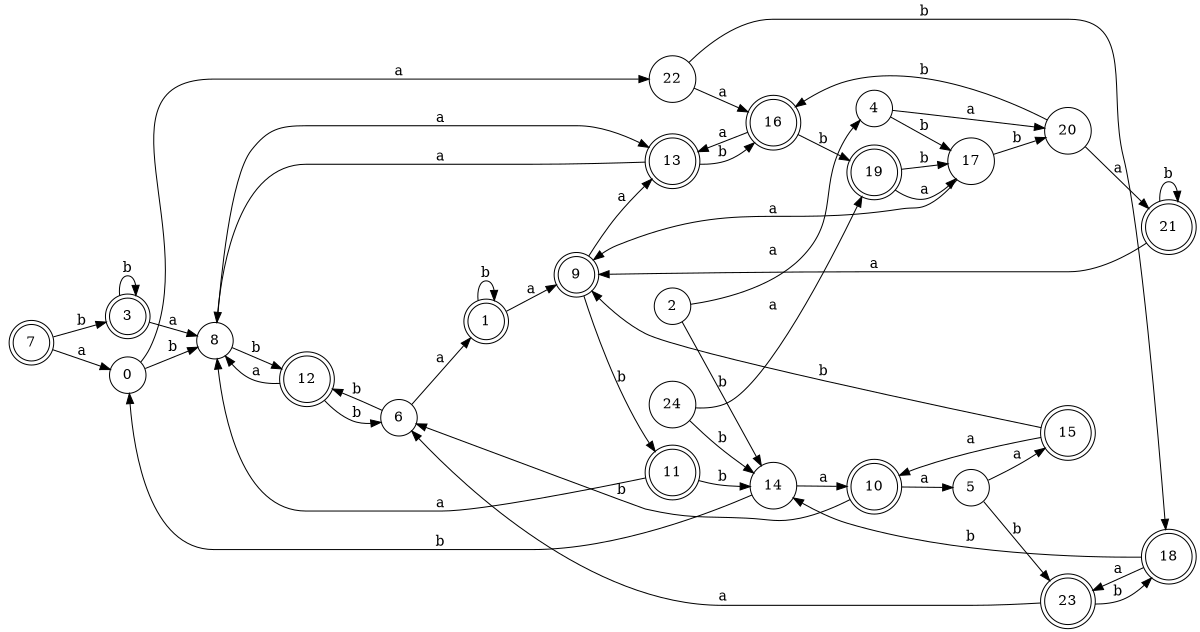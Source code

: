 digraph n20_6 {
__start0 [label="" shape="none"];

rankdir=LR;
size="8,5";

s0 [style="filled", color="black", fillcolor="white" shape="circle", label="0"];
s1 [style="rounded,filled", color="black", fillcolor="white" shape="doublecircle", label="1"];
s2 [style="filled", color="black", fillcolor="white" shape="circle", label="2"];
s3 [style="rounded,filled", color="black", fillcolor="white" shape="doublecircle", label="3"];
s4 [style="filled", color="black", fillcolor="white" shape="circle", label="4"];
s5 [style="filled", color="black", fillcolor="white" shape="circle", label="5"];
s6 [style="filled", color="black", fillcolor="white" shape="circle", label="6"];
s7 [style="rounded,filled", color="black", fillcolor="white" shape="doublecircle", label="7"];
s8 [style="filled", color="black", fillcolor="white" shape="circle", label="8"];
s9 [style="rounded,filled", color="black", fillcolor="white" shape="doublecircle", label="9"];
s10 [style="rounded,filled", color="black", fillcolor="white" shape="doublecircle", label="10"];
s11 [style="rounded,filled", color="black", fillcolor="white" shape="doublecircle", label="11"];
s12 [style="rounded,filled", color="black", fillcolor="white" shape="doublecircle", label="12"];
s13 [style="rounded,filled", color="black", fillcolor="white" shape="doublecircle", label="13"];
s14 [style="filled", color="black", fillcolor="white" shape="circle", label="14"];
s15 [style="rounded,filled", color="black", fillcolor="white" shape="doublecircle", label="15"];
s16 [style="rounded,filled", color="black", fillcolor="white" shape="doublecircle", label="16"];
s17 [style="filled", color="black", fillcolor="white" shape="circle", label="17"];
s18 [style="rounded,filled", color="black", fillcolor="white" shape="doublecircle", label="18"];
s19 [style="rounded,filled", color="black", fillcolor="white" shape="doublecircle", label="19"];
s20 [style="filled", color="black", fillcolor="white" shape="circle", label="20"];
s21 [style="rounded,filled", color="black", fillcolor="white" shape="doublecircle", label="21"];
s22 [style="filled", color="black", fillcolor="white" shape="circle", label="22"];
s23 [style="rounded,filled", color="black", fillcolor="white" shape="doublecircle", label="23"];
s24 [style="filled", color="black", fillcolor="white" shape="circle", label="24"];
s0 -> s22 [label="a"];
s0 -> s8 [label="b"];
s1 -> s9 [label="a"];
s1 -> s1 [label="b"];
s2 -> s4 [label="a"];
s2 -> s14 [label="b"];
s3 -> s8 [label="a"];
s3 -> s3 [label="b"];
s4 -> s20 [label="a"];
s4 -> s17 [label="b"];
s5 -> s15 [label="a"];
s5 -> s23 [label="b"];
s6 -> s1 [label="a"];
s6 -> s12 [label="b"];
s7 -> s0 [label="a"];
s7 -> s3 [label="b"];
s8 -> s13 [label="a"];
s8 -> s12 [label="b"];
s9 -> s13 [label="a"];
s9 -> s11 [label="b"];
s10 -> s5 [label="a"];
s10 -> s6 [label="b"];
s11 -> s8 [label="a"];
s11 -> s14 [label="b"];
s12 -> s8 [label="a"];
s12 -> s6 [label="b"];
s13 -> s8 [label="a"];
s13 -> s16 [label="b"];
s14 -> s10 [label="a"];
s14 -> s0 [label="b"];
s15 -> s10 [label="a"];
s15 -> s9 [label="b"];
s16 -> s13 [label="a"];
s16 -> s19 [label="b"];
s17 -> s9 [label="a"];
s17 -> s20 [label="b"];
s18 -> s23 [label="a"];
s18 -> s14 [label="b"];
s19 -> s17 [label="a"];
s19 -> s17 [label="b"];
s20 -> s21 [label="a"];
s20 -> s16 [label="b"];
s21 -> s9 [label="a"];
s21 -> s21 [label="b"];
s22 -> s16 [label="a"];
s22 -> s18 [label="b"];
s23 -> s6 [label="a"];
s23 -> s18 [label="b"];
s24 -> s19 [label="a"];
s24 -> s14 [label="b"];

}